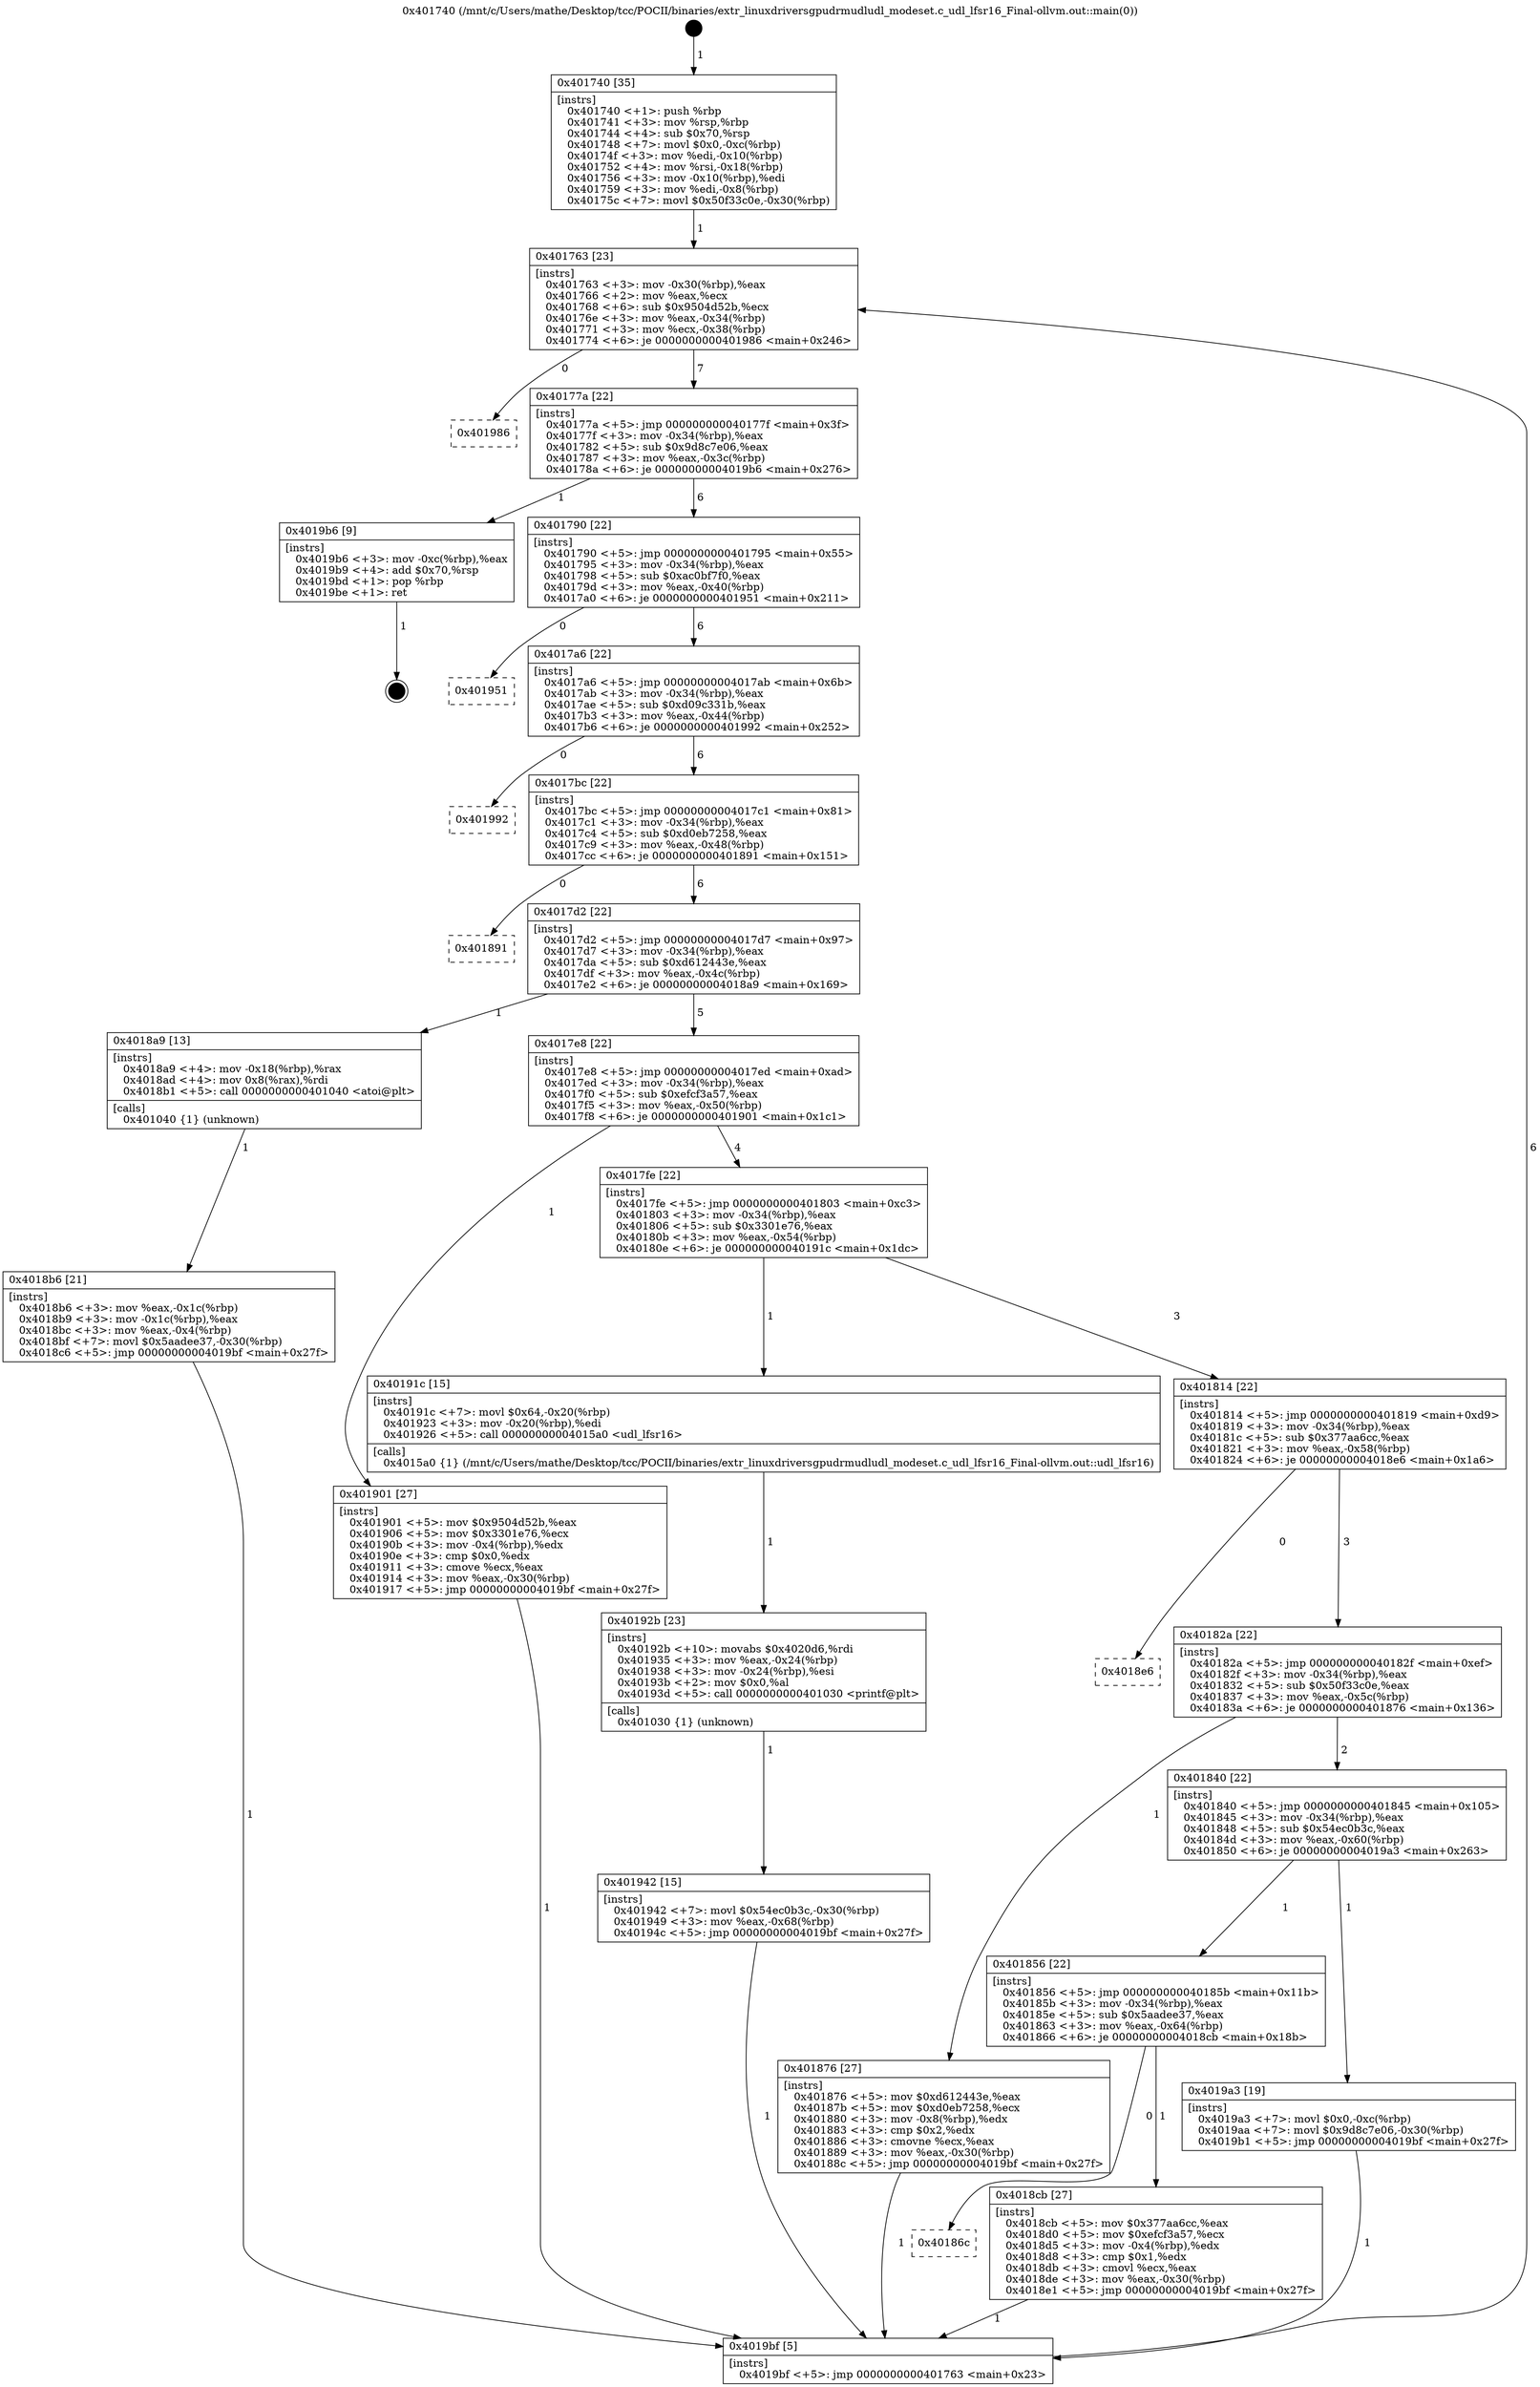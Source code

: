 digraph "0x401740" {
  label = "0x401740 (/mnt/c/Users/mathe/Desktop/tcc/POCII/binaries/extr_linuxdriversgpudrmudludl_modeset.c_udl_lfsr16_Final-ollvm.out::main(0))"
  labelloc = "t"
  node[shape=record]

  Entry [label="",width=0.3,height=0.3,shape=circle,fillcolor=black,style=filled]
  "0x401763" [label="{
     0x401763 [23]\l
     | [instrs]\l
     &nbsp;&nbsp;0x401763 \<+3\>: mov -0x30(%rbp),%eax\l
     &nbsp;&nbsp;0x401766 \<+2\>: mov %eax,%ecx\l
     &nbsp;&nbsp;0x401768 \<+6\>: sub $0x9504d52b,%ecx\l
     &nbsp;&nbsp;0x40176e \<+3\>: mov %eax,-0x34(%rbp)\l
     &nbsp;&nbsp;0x401771 \<+3\>: mov %ecx,-0x38(%rbp)\l
     &nbsp;&nbsp;0x401774 \<+6\>: je 0000000000401986 \<main+0x246\>\l
  }"]
  "0x401986" [label="{
     0x401986\l
  }", style=dashed]
  "0x40177a" [label="{
     0x40177a [22]\l
     | [instrs]\l
     &nbsp;&nbsp;0x40177a \<+5\>: jmp 000000000040177f \<main+0x3f\>\l
     &nbsp;&nbsp;0x40177f \<+3\>: mov -0x34(%rbp),%eax\l
     &nbsp;&nbsp;0x401782 \<+5\>: sub $0x9d8c7e06,%eax\l
     &nbsp;&nbsp;0x401787 \<+3\>: mov %eax,-0x3c(%rbp)\l
     &nbsp;&nbsp;0x40178a \<+6\>: je 00000000004019b6 \<main+0x276\>\l
  }"]
  Exit [label="",width=0.3,height=0.3,shape=circle,fillcolor=black,style=filled,peripheries=2]
  "0x4019b6" [label="{
     0x4019b6 [9]\l
     | [instrs]\l
     &nbsp;&nbsp;0x4019b6 \<+3\>: mov -0xc(%rbp),%eax\l
     &nbsp;&nbsp;0x4019b9 \<+4\>: add $0x70,%rsp\l
     &nbsp;&nbsp;0x4019bd \<+1\>: pop %rbp\l
     &nbsp;&nbsp;0x4019be \<+1\>: ret\l
  }"]
  "0x401790" [label="{
     0x401790 [22]\l
     | [instrs]\l
     &nbsp;&nbsp;0x401790 \<+5\>: jmp 0000000000401795 \<main+0x55\>\l
     &nbsp;&nbsp;0x401795 \<+3\>: mov -0x34(%rbp),%eax\l
     &nbsp;&nbsp;0x401798 \<+5\>: sub $0xac0bf7f0,%eax\l
     &nbsp;&nbsp;0x40179d \<+3\>: mov %eax,-0x40(%rbp)\l
     &nbsp;&nbsp;0x4017a0 \<+6\>: je 0000000000401951 \<main+0x211\>\l
  }"]
  "0x401942" [label="{
     0x401942 [15]\l
     | [instrs]\l
     &nbsp;&nbsp;0x401942 \<+7\>: movl $0x54ec0b3c,-0x30(%rbp)\l
     &nbsp;&nbsp;0x401949 \<+3\>: mov %eax,-0x68(%rbp)\l
     &nbsp;&nbsp;0x40194c \<+5\>: jmp 00000000004019bf \<main+0x27f\>\l
  }"]
  "0x401951" [label="{
     0x401951\l
  }", style=dashed]
  "0x4017a6" [label="{
     0x4017a6 [22]\l
     | [instrs]\l
     &nbsp;&nbsp;0x4017a6 \<+5\>: jmp 00000000004017ab \<main+0x6b\>\l
     &nbsp;&nbsp;0x4017ab \<+3\>: mov -0x34(%rbp),%eax\l
     &nbsp;&nbsp;0x4017ae \<+5\>: sub $0xd09c331b,%eax\l
     &nbsp;&nbsp;0x4017b3 \<+3\>: mov %eax,-0x44(%rbp)\l
     &nbsp;&nbsp;0x4017b6 \<+6\>: je 0000000000401992 \<main+0x252\>\l
  }"]
  "0x40192b" [label="{
     0x40192b [23]\l
     | [instrs]\l
     &nbsp;&nbsp;0x40192b \<+10\>: movabs $0x4020d6,%rdi\l
     &nbsp;&nbsp;0x401935 \<+3\>: mov %eax,-0x24(%rbp)\l
     &nbsp;&nbsp;0x401938 \<+3\>: mov -0x24(%rbp),%esi\l
     &nbsp;&nbsp;0x40193b \<+2\>: mov $0x0,%al\l
     &nbsp;&nbsp;0x40193d \<+5\>: call 0000000000401030 \<printf@plt\>\l
     | [calls]\l
     &nbsp;&nbsp;0x401030 \{1\} (unknown)\l
  }"]
  "0x401992" [label="{
     0x401992\l
  }", style=dashed]
  "0x4017bc" [label="{
     0x4017bc [22]\l
     | [instrs]\l
     &nbsp;&nbsp;0x4017bc \<+5\>: jmp 00000000004017c1 \<main+0x81\>\l
     &nbsp;&nbsp;0x4017c1 \<+3\>: mov -0x34(%rbp),%eax\l
     &nbsp;&nbsp;0x4017c4 \<+5\>: sub $0xd0eb7258,%eax\l
     &nbsp;&nbsp;0x4017c9 \<+3\>: mov %eax,-0x48(%rbp)\l
     &nbsp;&nbsp;0x4017cc \<+6\>: je 0000000000401891 \<main+0x151\>\l
  }"]
  "0x40186c" [label="{
     0x40186c\l
  }", style=dashed]
  "0x401891" [label="{
     0x401891\l
  }", style=dashed]
  "0x4017d2" [label="{
     0x4017d2 [22]\l
     | [instrs]\l
     &nbsp;&nbsp;0x4017d2 \<+5\>: jmp 00000000004017d7 \<main+0x97\>\l
     &nbsp;&nbsp;0x4017d7 \<+3\>: mov -0x34(%rbp),%eax\l
     &nbsp;&nbsp;0x4017da \<+5\>: sub $0xd612443e,%eax\l
     &nbsp;&nbsp;0x4017df \<+3\>: mov %eax,-0x4c(%rbp)\l
     &nbsp;&nbsp;0x4017e2 \<+6\>: je 00000000004018a9 \<main+0x169\>\l
  }"]
  "0x4018cb" [label="{
     0x4018cb [27]\l
     | [instrs]\l
     &nbsp;&nbsp;0x4018cb \<+5\>: mov $0x377aa6cc,%eax\l
     &nbsp;&nbsp;0x4018d0 \<+5\>: mov $0xefcf3a57,%ecx\l
     &nbsp;&nbsp;0x4018d5 \<+3\>: mov -0x4(%rbp),%edx\l
     &nbsp;&nbsp;0x4018d8 \<+3\>: cmp $0x1,%edx\l
     &nbsp;&nbsp;0x4018db \<+3\>: cmovl %ecx,%eax\l
     &nbsp;&nbsp;0x4018de \<+3\>: mov %eax,-0x30(%rbp)\l
     &nbsp;&nbsp;0x4018e1 \<+5\>: jmp 00000000004019bf \<main+0x27f\>\l
  }"]
  "0x4018a9" [label="{
     0x4018a9 [13]\l
     | [instrs]\l
     &nbsp;&nbsp;0x4018a9 \<+4\>: mov -0x18(%rbp),%rax\l
     &nbsp;&nbsp;0x4018ad \<+4\>: mov 0x8(%rax),%rdi\l
     &nbsp;&nbsp;0x4018b1 \<+5\>: call 0000000000401040 \<atoi@plt\>\l
     | [calls]\l
     &nbsp;&nbsp;0x401040 \{1\} (unknown)\l
  }"]
  "0x4017e8" [label="{
     0x4017e8 [22]\l
     | [instrs]\l
     &nbsp;&nbsp;0x4017e8 \<+5\>: jmp 00000000004017ed \<main+0xad\>\l
     &nbsp;&nbsp;0x4017ed \<+3\>: mov -0x34(%rbp),%eax\l
     &nbsp;&nbsp;0x4017f0 \<+5\>: sub $0xefcf3a57,%eax\l
     &nbsp;&nbsp;0x4017f5 \<+3\>: mov %eax,-0x50(%rbp)\l
     &nbsp;&nbsp;0x4017f8 \<+6\>: je 0000000000401901 \<main+0x1c1\>\l
  }"]
  "0x401856" [label="{
     0x401856 [22]\l
     | [instrs]\l
     &nbsp;&nbsp;0x401856 \<+5\>: jmp 000000000040185b \<main+0x11b\>\l
     &nbsp;&nbsp;0x40185b \<+3\>: mov -0x34(%rbp),%eax\l
     &nbsp;&nbsp;0x40185e \<+5\>: sub $0x5aadee37,%eax\l
     &nbsp;&nbsp;0x401863 \<+3\>: mov %eax,-0x64(%rbp)\l
     &nbsp;&nbsp;0x401866 \<+6\>: je 00000000004018cb \<main+0x18b\>\l
  }"]
  "0x401901" [label="{
     0x401901 [27]\l
     | [instrs]\l
     &nbsp;&nbsp;0x401901 \<+5\>: mov $0x9504d52b,%eax\l
     &nbsp;&nbsp;0x401906 \<+5\>: mov $0x3301e76,%ecx\l
     &nbsp;&nbsp;0x40190b \<+3\>: mov -0x4(%rbp),%edx\l
     &nbsp;&nbsp;0x40190e \<+3\>: cmp $0x0,%edx\l
     &nbsp;&nbsp;0x401911 \<+3\>: cmove %ecx,%eax\l
     &nbsp;&nbsp;0x401914 \<+3\>: mov %eax,-0x30(%rbp)\l
     &nbsp;&nbsp;0x401917 \<+5\>: jmp 00000000004019bf \<main+0x27f\>\l
  }"]
  "0x4017fe" [label="{
     0x4017fe [22]\l
     | [instrs]\l
     &nbsp;&nbsp;0x4017fe \<+5\>: jmp 0000000000401803 \<main+0xc3\>\l
     &nbsp;&nbsp;0x401803 \<+3\>: mov -0x34(%rbp),%eax\l
     &nbsp;&nbsp;0x401806 \<+5\>: sub $0x3301e76,%eax\l
     &nbsp;&nbsp;0x40180b \<+3\>: mov %eax,-0x54(%rbp)\l
     &nbsp;&nbsp;0x40180e \<+6\>: je 000000000040191c \<main+0x1dc\>\l
  }"]
  "0x4019a3" [label="{
     0x4019a3 [19]\l
     | [instrs]\l
     &nbsp;&nbsp;0x4019a3 \<+7\>: movl $0x0,-0xc(%rbp)\l
     &nbsp;&nbsp;0x4019aa \<+7\>: movl $0x9d8c7e06,-0x30(%rbp)\l
     &nbsp;&nbsp;0x4019b1 \<+5\>: jmp 00000000004019bf \<main+0x27f\>\l
  }"]
  "0x40191c" [label="{
     0x40191c [15]\l
     | [instrs]\l
     &nbsp;&nbsp;0x40191c \<+7\>: movl $0x64,-0x20(%rbp)\l
     &nbsp;&nbsp;0x401923 \<+3\>: mov -0x20(%rbp),%edi\l
     &nbsp;&nbsp;0x401926 \<+5\>: call 00000000004015a0 \<udl_lfsr16\>\l
     | [calls]\l
     &nbsp;&nbsp;0x4015a0 \{1\} (/mnt/c/Users/mathe/Desktop/tcc/POCII/binaries/extr_linuxdriversgpudrmudludl_modeset.c_udl_lfsr16_Final-ollvm.out::udl_lfsr16)\l
  }"]
  "0x401814" [label="{
     0x401814 [22]\l
     | [instrs]\l
     &nbsp;&nbsp;0x401814 \<+5\>: jmp 0000000000401819 \<main+0xd9\>\l
     &nbsp;&nbsp;0x401819 \<+3\>: mov -0x34(%rbp),%eax\l
     &nbsp;&nbsp;0x40181c \<+5\>: sub $0x377aa6cc,%eax\l
     &nbsp;&nbsp;0x401821 \<+3\>: mov %eax,-0x58(%rbp)\l
     &nbsp;&nbsp;0x401824 \<+6\>: je 00000000004018e6 \<main+0x1a6\>\l
  }"]
  "0x4018b6" [label="{
     0x4018b6 [21]\l
     | [instrs]\l
     &nbsp;&nbsp;0x4018b6 \<+3\>: mov %eax,-0x1c(%rbp)\l
     &nbsp;&nbsp;0x4018b9 \<+3\>: mov -0x1c(%rbp),%eax\l
     &nbsp;&nbsp;0x4018bc \<+3\>: mov %eax,-0x4(%rbp)\l
     &nbsp;&nbsp;0x4018bf \<+7\>: movl $0x5aadee37,-0x30(%rbp)\l
     &nbsp;&nbsp;0x4018c6 \<+5\>: jmp 00000000004019bf \<main+0x27f\>\l
  }"]
  "0x4018e6" [label="{
     0x4018e6\l
  }", style=dashed]
  "0x40182a" [label="{
     0x40182a [22]\l
     | [instrs]\l
     &nbsp;&nbsp;0x40182a \<+5\>: jmp 000000000040182f \<main+0xef\>\l
     &nbsp;&nbsp;0x40182f \<+3\>: mov -0x34(%rbp),%eax\l
     &nbsp;&nbsp;0x401832 \<+5\>: sub $0x50f33c0e,%eax\l
     &nbsp;&nbsp;0x401837 \<+3\>: mov %eax,-0x5c(%rbp)\l
     &nbsp;&nbsp;0x40183a \<+6\>: je 0000000000401876 \<main+0x136\>\l
  }"]
  "0x401740" [label="{
     0x401740 [35]\l
     | [instrs]\l
     &nbsp;&nbsp;0x401740 \<+1\>: push %rbp\l
     &nbsp;&nbsp;0x401741 \<+3\>: mov %rsp,%rbp\l
     &nbsp;&nbsp;0x401744 \<+4\>: sub $0x70,%rsp\l
     &nbsp;&nbsp;0x401748 \<+7\>: movl $0x0,-0xc(%rbp)\l
     &nbsp;&nbsp;0x40174f \<+3\>: mov %edi,-0x10(%rbp)\l
     &nbsp;&nbsp;0x401752 \<+4\>: mov %rsi,-0x18(%rbp)\l
     &nbsp;&nbsp;0x401756 \<+3\>: mov -0x10(%rbp),%edi\l
     &nbsp;&nbsp;0x401759 \<+3\>: mov %edi,-0x8(%rbp)\l
     &nbsp;&nbsp;0x40175c \<+7\>: movl $0x50f33c0e,-0x30(%rbp)\l
  }"]
  "0x401876" [label="{
     0x401876 [27]\l
     | [instrs]\l
     &nbsp;&nbsp;0x401876 \<+5\>: mov $0xd612443e,%eax\l
     &nbsp;&nbsp;0x40187b \<+5\>: mov $0xd0eb7258,%ecx\l
     &nbsp;&nbsp;0x401880 \<+3\>: mov -0x8(%rbp),%edx\l
     &nbsp;&nbsp;0x401883 \<+3\>: cmp $0x2,%edx\l
     &nbsp;&nbsp;0x401886 \<+3\>: cmovne %ecx,%eax\l
     &nbsp;&nbsp;0x401889 \<+3\>: mov %eax,-0x30(%rbp)\l
     &nbsp;&nbsp;0x40188c \<+5\>: jmp 00000000004019bf \<main+0x27f\>\l
  }"]
  "0x401840" [label="{
     0x401840 [22]\l
     | [instrs]\l
     &nbsp;&nbsp;0x401840 \<+5\>: jmp 0000000000401845 \<main+0x105\>\l
     &nbsp;&nbsp;0x401845 \<+3\>: mov -0x34(%rbp),%eax\l
     &nbsp;&nbsp;0x401848 \<+5\>: sub $0x54ec0b3c,%eax\l
     &nbsp;&nbsp;0x40184d \<+3\>: mov %eax,-0x60(%rbp)\l
     &nbsp;&nbsp;0x401850 \<+6\>: je 00000000004019a3 \<main+0x263\>\l
  }"]
  "0x4019bf" [label="{
     0x4019bf [5]\l
     | [instrs]\l
     &nbsp;&nbsp;0x4019bf \<+5\>: jmp 0000000000401763 \<main+0x23\>\l
  }"]
  Entry -> "0x401740" [label=" 1"]
  "0x401763" -> "0x401986" [label=" 0"]
  "0x401763" -> "0x40177a" [label=" 7"]
  "0x4019b6" -> Exit [label=" 1"]
  "0x40177a" -> "0x4019b6" [label=" 1"]
  "0x40177a" -> "0x401790" [label=" 6"]
  "0x4019a3" -> "0x4019bf" [label=" 1"]
  "0x401790" -> "0x401951" [label=" 0"]
  "0x401790" -> "0x4017a6" [label=" 6"]
  "0x401942" -> "0x4019bf" [label=" 1"]
  "0x4017a6" -> "0x401992" [label=" 0"]
  "0x4017a6" -> "0x4017bc" [label=" 6"]
  "0x40192b" -> "0x401942" [label=" 1"]
  "0x4017bc" -> "0x401891" [label=" 0"]
  "0x4017bc" -> "0x4017d2" [label=" 6"]
  "0x40191c" -> "0x40192b" [label=" 1"]
  "0x4017d2" -> "0x4018a9" [label=" 1"]
  "0x4017d2" -> "0x4017e8" [label=" 5"]
  "0x401901" -> "0x4019bf" [label=" 1"]
  "0x4017e8" -> "0x401901" [label=" 1"]
  "0x4017e8" -> "0x4017fe" [label=" 4"]
  "0x401856" -> "0x40186c" [label=" 0"]
  "0x4017fe" -> "0x40191c" [label=" 1"]
  "0x4017fe" -> "0x401814" [label=" 3"]
  "0x401856" -> "0x4018cb" [label=" 1"]
  "0x401814" -> "0x4018e6" [label=" 0"]
  "0x401814" -> "0x40182a" [label=" 3"]
  "0x401840" -> "0x401856" [label=" 1"]
  "0x40182a" -> "0x401876" [label=" 1"]
  "0x40182a" -> "0x401840" [label=" 2"]
  "0x401876" -> "0x4019bf" [label=" 1"]
  "0x401740" -> "0x401763" [label=" 1"]
  "0x4019bf" -> "0x401763" [label=" 6"]
  "0x4018a9" -> "0x4018b6" [label=" 1"]
  "0x4018b6" -> "0x4019bf" [label=" 1"]
  "0x4018cb" -> "0x4019bf" [label=" 1"]
  "0x401840" -> "0x4019a3" [label=" 1"]
}
